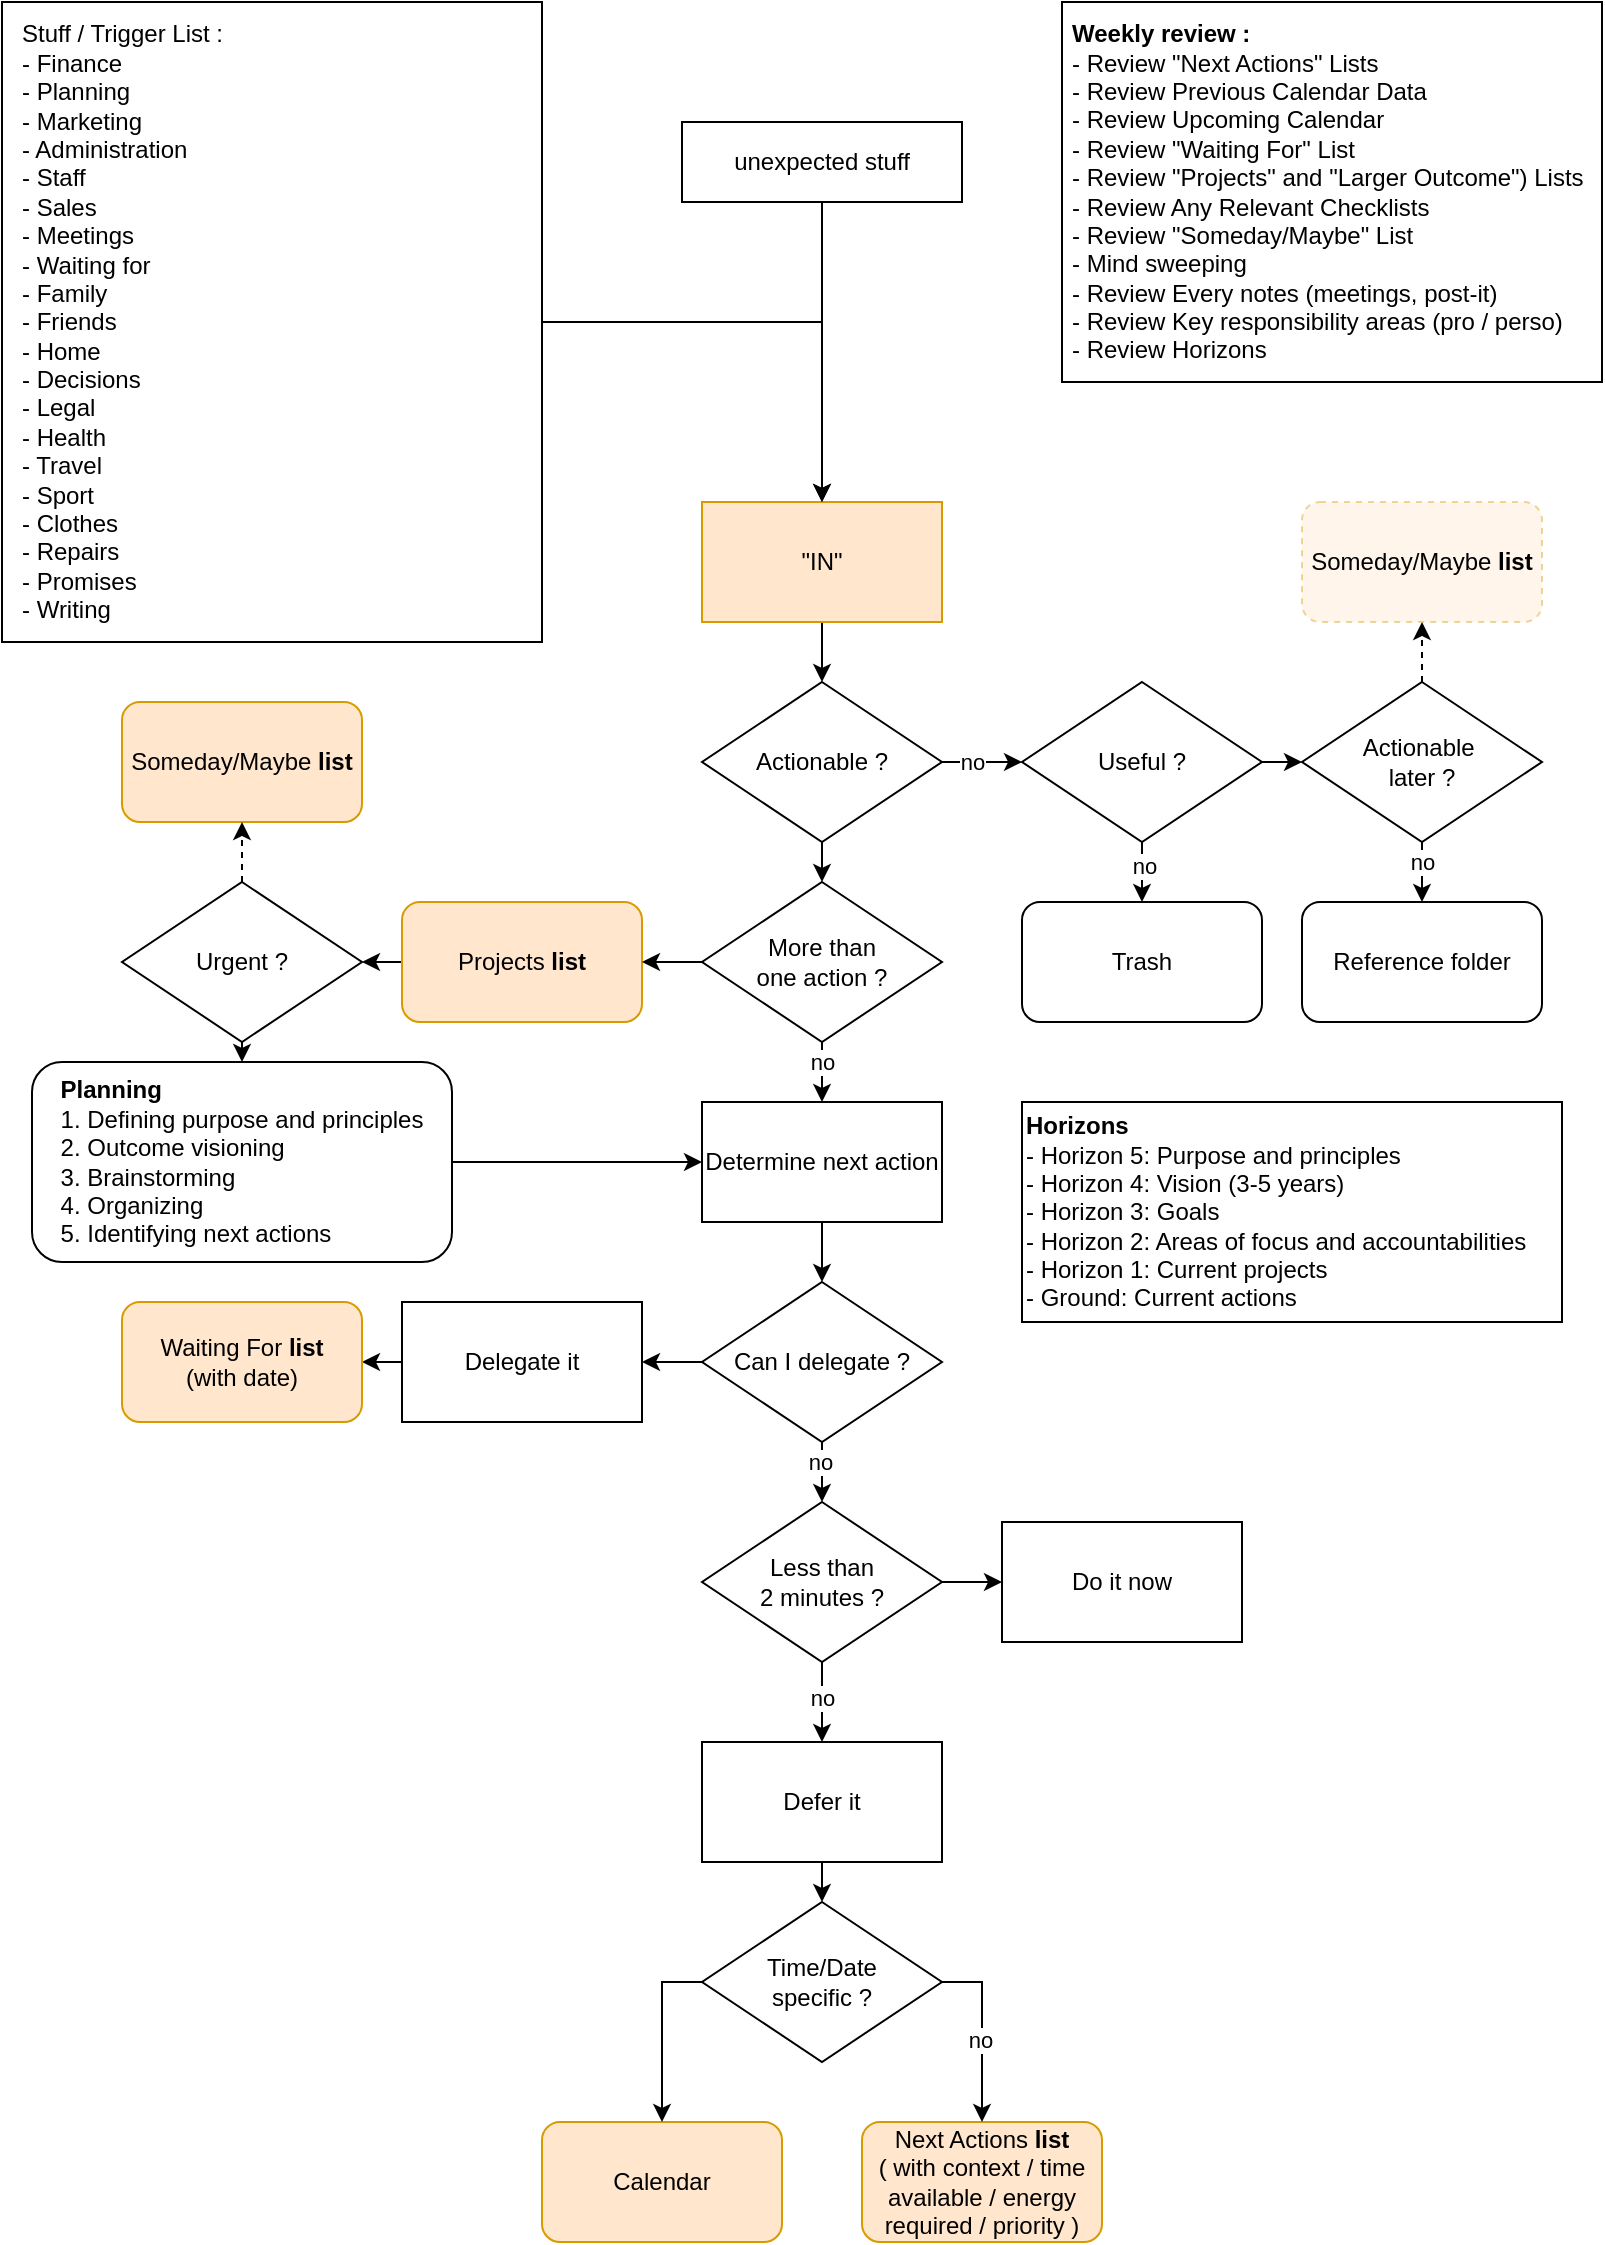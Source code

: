 <mxfile version="24.0.4" type="device">
  <diagram id="V_Y_md7WLkinnNLW4dsv" name="Page-1">
    <mxGraphModel dx="794" dy="525" grid="1" gridSize="10" guides="1" tooltips="1" connect="1" arrows="1" fold="1" page="1" pageScale="1" pageWidth="827" pageHeight="1169" math="0" shadow="0">
      <root>
        <mxCell id="0" />
        <mxCell id="1" parent="0" />
        <mxCell id="UzmtRjde1-FKZK47zOih-44" style="edgeStyle=orthogonalEdgeStyle;rounded=0;orthogonalLoop=1;jettySize=auto;html=1;exitX=0.5;exitY=1;exitDx=0;exitDy=0;entryX=0.5;entryY=0;entryDx=0;entryDy=0;" parent="1" source="UzmtRjde1-FKZK47zOih-1" target="UzmtRjde1-FKZK47zOih-17" edge="1">
          <mxGeometry relative="1" as="geometry" />
        </mxCell>
        <mxCell id="UzmtRjde1-FKZK47zOih-1" value="&quot;IN&quot;" style="rounded=0;whiteSpace=wrap;html=1;fillColor=#ffe6cc;strokeColor=#d79b00;" parent="1" vertex="1">
          <mxGeometry x="360" y="275" width="120" height="60" as="geometry" />
        </mxCell>
        <mxCell id="UzmtRjde1-FKZK47zOih-4" value="Trash" style="rounded=1;whiteSpace=wrap;html=1;" parent="1" vertex="1">
          <mxGeometry x="520" y="475" width="120" height="60" as="geometry" />
        </mxCell>
        <mxCell id="UzmtRjde1-FKZK47zOih-5" value="Someday/Maybe &lt;b&gt;list&lt;/b&gt;" style="rounded=1;whiteSpace=wrap;html=1;fillColor=#ffe6cc;strokeColor=#d79b00;" parent="1" vertex="1">
          <mxGeometry x="70" y="375" width="120" height="60" as="geometry" />
        </mxCell>
        <mxCell id="UzmtRjde1-FKZK47zOih-6" value="Reference folder" style="rounded=1;whiteSpace=wrap;html=1;" parent="1" vertex="1">
          <mxGeometry x="660" y="475" width="120" height="60" as="geometry" />
        </mxCell>
        <mxCell id="UzmtRjde1-FKZK47zOih-8" value="Do it now" style="rounded=0;whiteSpace=wrap;html=1;" parent="1" vertex="1">
          <mxGeometry x="510" y="785" width="120" height="60" as="geometry" />
        </mxCell>
        <mxCell id="UzmtRjde1-FKZK47zOih-64" style="edgeStyle=orthogonalEdgeStyle;rounded=0;orthogonalLoop=1;jettySize=auto;html=1;exitX=0;exitY=0.5;exitDx=0;exitDy=0;entryX=1;entryY=0.5;entryDx=0;entryDy=0;startArrow=none;startFill=0;" parent="1" source="UzmtRjde1-FKZK47zOih-9" target="UzmtRjde1-FKZK47zOih-14" edge="1">
          <mxGeometry relative="1" as="geometry" />
        </mxCell>
        <mxCell id="UzmtRjde1-FKZK47zOih-9" value="Delegate it" style="rounded=0;whiteSpace=wrap;html=1;" parent="1" vertex="1">
          <mxGeometry x="210" y="675" width="120" height="60" as="geometry" />
        </mxCell>
        <mxCell id="UzmtRjde1-FKZK47zOih-24" style="edgeStyle=orthogonalEdgeStyle;rounded=0;orthogonalLoop=1;jettySize=auto;html=1;exitX=0.5;exitY=1;exitDx=0;exitDy=0;entryX=0.5;entryY=0;entryDx=0;entryDy=0;" parent="1" source="UzmtRjde1-FKZK47zOih-10" target="UzmtRjde1-FKZK47zOih-20" edge="1">
          <mxGeometry relative="1" as="geometry" />
        </mxCell>
        <mxCell id="UzmtRjde1-FKZK47zOih-10" value="Defer it" style="rounded=0;whiteSpace=wrap;html=1;" parent="1" vertex="1">
          <mxGeometry x="360" y="895" width="120" height="60" as="geometry" />
        </mxCell>
        <mxCell id="UzmtRjde1-FKZK47zOih-39" style="edgeStyle=orthogonalEdgeStyle;rounded=0;orthogonalLoop=1;jettySize=auto;html=1;exitX=0.5;exitY=1;exitDx=0;exitDy=0;entryX=0.5;entryY=0;entryDx=0;entryDy=0;startArrow=none;startFill=0;" parent="1" source="UzmtRjde1-FKZK47zOih-50" target="UzmtRjde1-FKZK47zOih-15" edge="1">
          <mxGeometry relative="1" as="geometry" />
        </mxCell>
        <mxCell id="UzmtRjde1-FKZK47zOih-51" style="edgeStyle=orthogonalEdgeStyle;rounded=0;orthogonalLoop=1;jettySize=auto;html=1;exitX=0;exitY=0.5;exitDx=0;exitDy=0;entryX=1;entryY=0.5;entryDx=0;entryDy=0;startArrow=none;startFill=0;" parent="1" source="UzmtRjde1-FKZK47zOih-11" target="UzmtRjde1-FKZK47zOih-50" edge="1">
          <mxGeometry relative="1" as="geometry" />
        </mxCell>
        <mxCell id="UzmtRjde1-FKZK47zOih-11" value="Projects &lt;b&gt;list&lt;/b&gt;" style="rounded=1;whiteSpace=wrap;html=1;fillColor=#ffe6cc;strokeColor=#d79b00;" parent="1" vertex="1">
          <mxGeometry x="210" y="475" width="120" height="60" as="geometry" />
        </mxCell>
        <mxCell id="UzmtRjde1-FKZK47zOih-12" value="Next Actions &lt;b&gt;list&lt;/b&gt;&lt;br&gt;( with context / time available / energy required / priority )" style="rounded=1;whiteSpace=wrap;html=1;fillColor=#ffe6cc;strokeColor=#d79b00;" parent="1" vertex="1">
          <mxGeometry x="440" y="1085" width="120" height="60" as="geometry" />
        </mxCell>
        <mxCell id="UzmtRjde1-FKZK47zOih-13" value="Calendar" style="rounded=1;whiteSpace=wrap;html=1;fillColor=#ffe6cc;strokeColor=#d79b00;" parent="1" vertex="1">
          <mxGeometry x="280" y="1085" width="120" height="60" as="geometry" />
        </mxCell>
        <mxCell id="UzmtRjde1-FKZK47zOih-14" value="Waiting For &lt;b&gt;list&lt;/b&gt;&lt;br&gt;(with date)" style="rounded=1;whiteSpace=wrap;html=1;fillColor=#ffe6cc;strokeColor=#d79b00;" parent="1" vertex="1">
          <mxGeometry x="70" y="675" width="120" height="60" as="geometry" />
        </mxCell>
        <mxCell id="UzmtRjde1-FKZK47zOih-40" style="edgeStyle=orthogonalEdgeStyle;rounded=0;orthogonalLoop=1;jettySize=auto;html=1;exitX=1;exitY=0.5;exitDx=0;exitDy=0;entryX=0;entryY=0.5;entryDx=0;entryDy=0;" parent="1" source="UzmtRjde1-FKZK47zOih-15" target="UzmtRjde1-FKZK47zOih-37" edge="1">
          <mxGeometry relative="1" as="geometry" />
        </mxCell>
        <mxCell id="UzmtRjde1-FKZK47zOih-15" value="&lt;div style=&quot;text-align: left;&quot;&gt;&lt;b style=&quot;background-color: initial;&quot;&gt;Planning&lt;/b&gt;&lt;/div&gt;&lt;div style=&quot;text-align: left;&quot;&gt;1. Defining purpose and principles&lt;/div&gt;&lt;div style=&quot;text-align: left;&quot;&gt;2. Outcome visioning&lt;/div&gt;&lt;div style=&quot;text-align: left;&quot;&gt;3. Brainstorming&lt;/div&gt;&lt;div style=&quot;text-align: left;&quot;&gt;4. Organizing&lt;/div&gt;&lt;div style=&quot;text-align: left;&quot;&gt;5. Identifying next actions&lt;/div&gt;" style="rounded=1;whiteSpace=wrap;html=1;" parent="1" vertex="1">
          <mxGeometry x="25" y="555" width="210" height="100" as="geometry" />
        </mxCell>
        <mxCell id="UzmtRjde1-FKZK47zOih-35" style="edgeStyle=orthogonalEdgeStyle;rounded=0;orthogonalLoop=1;jettySize=auto;html=1;exitX=1;exitY=0.5;exitDx=0;exitDy=0;entryX=0;entryY=0.5;entryDx=0;entryDy=0;" parent="1" source="UzmtRjde1-FKZK47zOih-17" target="UzmtRjde1-FKZK47zOih-21" edge="1">
          <mxGeometry relative="1" as="geometry" />
        </mxCell>
        <mxCell id="UzmtRjde1-FKZK47zOih-45" value="no" style="edgeLabel;html=1;align=center;verticalAlign=middle;resizable=0;points=[];" parent="UzmtRjde1-FKZK47zOih-35" vertex="1" connectable="0">
          <mxGeometry x="-0.26" y="-2" relative="1" as="geometry">
            <mxPoint y="-2" as="offset" />
          </mxGeometry>
        </mxCell>
        <mxCell id="UzmtRjde1-FKZK47zOih-43" style="edgeStyle=orthogonalEdgeStyle;rounded=0;orthogonalLoop=1;jettySize=auto;html=1;exitX=0.5;exitY=1;exitDx=0;exitDy=0;entryX=0.5;entryY=0;entryDx=0;entryDy=0;" parent="1" source="UzmtRjde1-FKZK47zOih-17" target="UzmtRjde1-FKZK47zOih-18" edge="1">
          <mxGeometry relative="1" as="geometry" />
        </mxCell>
        <mxCell id="UzmtRjde1-FKZK47zOih-17" value="Actionable ?" style="rhombus;whiteSpace=wrap;html=1;" parent="1" vertex="1">
          <mxGeometry x="360" y="365" width="120" height="80" as="geometry" />
        </mxCell>
        <mxCell id="UzmtRjde1-FKZK47zOih-38" style="edgeStyle=orthogonalEdgeStyle;rounded=0;orthogonalLoop=1;jettySize=auto;html=1;exitX=0;exitY=0.5;exitDx=0;exitDy=0;entryX=1;entryY=0.5;entryDx=0;entryDy=0;" parent="1" source="UzmtRjde1-FKZK47zOih-18" target="UzmtRjde1-FKZK47zOih-11" edge="1">
          <mxGeometry relative="1" as="geometry" />
        </mxCell>
        <mxCell id="UzmtRjde1-FKZK47zOih-41" value="no" style="edgeStyle=orthogonalEdgeStyle;rounded=0;orthogonalLoop=1;jettySize=auto;html=1;exitX=0.5;exitY=1;exitDx=0;exitDy=0;entryX=0.5;entryY=0;entryDx=0;entryDy=0;" parent="1" source="UzmtRjde1-FKZK47zOih-18" target="UzmtRjde1-FKZK47zOih-37" edge="1">
          <mxGeometry x="-0.333" relative="1" as="geometry">
            <mxPoint as="offset" />
          </mxGeometry>
        </mxCell>
        <mxCell id="UzmtRjde1-FKZK47zOih-18" value="More than&lt;br&gt;one action ?" style="rhombus;whiteSpace=wrap;html=1;" parent="1" vertex="1">
          <mxGeometry x="360" y="465" width="120" height="80" as="geometry" />
        </mxCell>
        <mxCell id="UzmtRjde1-FKZK47zOih-66" style="edgeStyle=orthogonalEdgeStyle;rounded=0;orthogonalLoop=1;jettySize=auto;html=1;exitX=1;exitY=0.5;exitDx=0;exitDy=0;entryX=0;entryY=0.5;entryDx=0;entryDy=0;startArrow=none;startFill=0;" parent="1" source="UzmtRjde1-FKZK47zOih-19" target="UzmtRjde1-FKZK47zOih-8" edge="1">
          <mxGeometry relative="1" as="geometry" />
        </mxCell>
        <mxCell id="UzmtRjde1-FKZK47zOih-67" style="edgeStyle=orthogonalEdgeStyle;rounded=0;orthogonalLoop=1;jettySize=auto;html=1;exitX=0.5;exitY=1;exitDx=0;exitDy=0;entryX=0.5;entryY=0;entryDx=0;entryDy=0;startArrow=none;startFill=0;" parent="1" source="UzmtRjde1-FKZK47zOih-19" target="UzmtRjde1-FKZK47zOih-10" edge="1">
          <mxGeometry relative="1" as="geometry" />
        </mxCell>
        <mxCell id="UzmtRjde1-FKZK47zOih-75" value="no" style="edgeLabel;html=1;align=center;verticalAlign=middle;resizable=0;points=[];" parent="UzmtRjde1-FKZK47zOih-67" vertex="1" connectable="0">
          <mxGeometry x="-0.107" relative="1" as="geometry">
            <mxPoint as="offset" />
          </mxGeometry>
        </mxCell>
        <mxCell id="UzmtRjde1-FKZK47zOih-19" value="Less than&lt;br&gt;2 minutes ?" style="rhombus;whiteSpace=wrap;html=1;" parent="1" vertex="1">
          <mxGeometry x="360" y="775" width="120" height="80" as="geometry" />
        </mxCell>
        <mxCell id="UzmtRjde1-FKZK47zOih-61" style="edgeStyle=orthogonalEdgeStyle;rounded=0;orthogonalLoop=1;jettySize=auto;html=1;exitX=1;exitY=0.5;exitDx=0;exitDy=0;entryX=0.5;entryY=0;entryDx=0;entryDy=0;startArrow=none;startFill=0;" parent="1" source="UzmtRjde1-FKZK47zOih-20" target="UzmtRjde1-FKZK47zOih-12" edge="1">
          <mxGeometry relative="1" as="geometry" />
        </mxCell>
        <mxCell id="UzmtRjde1-FKZK47zOih-76" value="no" style="edgeLabel;html=1;align=center;verticalAlign=middle;resizable=0;points=[];" parent="UzmtRjde1-FKZK47zOih-61" vertex="1" connectable="0">
          <mxGeometry x="0.08" y="-1" relative="1" as="geometry">
            <mxPoint as="offset" />
          </mxGeometry>
        </mxCell>
        <mxCell id="UzmtRjde1-FKZK47zOih-62" style="edgeStyle=orthogonalEdgeStyle;rounded=0;orthogonalLoop=1;jettySize=auto;html=1;exitX=0;exitY=0.5;exitDx=0;exitDy=0;entryX=0.5;entryY=0;entryDx=0;entryDy=0;startArrow=none;startFill=0;" parent="1" source="UzmtRjde1-FKZK47zOih-20" target="UzmtRjde1-FKZK47zOih-13" edge="1">
          <mxGeometry relative="1" as="geometry" />
        </mxCell>
        <mxCell id="UzmtRjde1-FKZK47zOih-20" value="Time/Date&lt;br&gt;specific ?" style="rhombus;whiteSpace=wrap;html=1;" parent="1" vertex="1">
          <mxGeometry x="360" y="975" width="120" height="80" as="geometry" />
        </mxCell>
        <mxCell id="UzmtRjde1-FKZK47zOih-31" style="edgeStyle=orthogonalEdgeStyle;rounded=0;orthogonalLoop=1;jettySize=auto;html=1;exitX=0.5;exitY=1;exitDx=0;exitDy=0;entryX=0.5;entryY=0;entryDx=0;entryDy=0;" parent="1" source="UzmtRjde1-FKZK47zOih-21" target="UzmtRjde1-FKZK47zOih-4" edge="1">
          <mxGeometry relative="1" as="geometry" />
        </mxCell>
        <mxCell id="UzmtRjde1-FKZK47zOih-46" value="no" style="edgeLabel;html=1;align=center;verticalAlign=middle;resizable=0;points=[];" parent="UzmtRjde1-FKZK47zOih-31" vertex="1" connectable="0">
          <mxGeometry x="-0.187" y="1" relative="1" as="geometry">
            <mxPoint as="offset" />
          </mxGeometry>
        </mxCell>
        <mxCell id="UzmtRjde1-FKZK47zOih-36" style="edgeStyle=orthogonalEdgeStyle;rounded=0;orthogonalLoop=1;jettySize=auto;html=1;exitX=1;exitY=0.5;exitDx=0;exitDy=0;entryX=0;entryY=0.5;entryDx=0;entryDy=0;" parent="1" source="UzmtRjde1-FKZK47zOih-21" target="UzmtRjde1-FKZK47zOih-22" edge="1">
          <mxGeometry relative="1" as="geometry" />
        </mxCell>
        <mxCell id="UzmtRjde1-FKZK47zOih-21" value="Useful ?" style="rhombus;whiteSpace=wrap;html=1;" parent="1" vertex="1">
          <mxGeometry x="520" y="365" width="120" height="80" as="geometry" />
        </mxCell>
        <mxCell id="UzmtRjde1-FKZK47zOih-32" style="edgeStyle=orthogonalEdgeStyle;rounded=0;orthogonalLoop=1;jettySize=auto;html=1;exitX=0.5;exitY=1;exitDx=0;exitDy=0;entryX=0.5;entryY=0;entryDx=0;entryDy=0;" parent="1" source="UzmtRjde1-FKZK47zOih-22" target="UzmtRjde1-FKZK47zOih-6" edge="1">
          <mxGeometry relative="1" as="geometry" />
        </mxCell>
        <mxCell id="UzmtRjde1-FKZK47zOih-47" value="no" style="edgeLabel;html=1;align=center;verticalAlign=middle;resizable=0;points=[];" parent="UzmtRjde1-FKZK47zOih-32" vertex="1" connectable="0">
          <mxGeometry x="-0.378" relative="1" as="geometry">
            <mxPoint as="offset" />
          </mxGeometry>
        </mxCell>
        <mxCell id="UzmtRjde1-FKZK47zOih-54" style="edgeStyle=orthogonalEdgeStyle;rounded=0;orthogonalLoop=1;jettySize=auto;html=1;exitX=0.5;exitY=0;exitDx=0;exitDy=0;entryX=0.5;entryY=1;entryDx=0;entryDy=0;dashed=1;startArrow=none;startFill=0;" parent="1" source="UzmtRjde1-FKZK47zOih-22" target="UzmtRjde1-FKZK47zOih-53" edge="1">
          <mxGeometry relative="1" as="geometry" />
        </mxCell>
        <mxCell id="UzmtRjde1-FKZK47zOih-22" value="Actionable&amp;nbsp;&lt;br&gt;later ?" style="rhombus;whiteSpace=wrap;html=1;" parent="1" vertex="1">
          <mxGeometry x="660" y="365" width="120" height="80" as="geometry" />
        </mxCell>
        <mxCell id="UzmtRjde1-FKZK47zOih-56" style="edgeStyle=orthogonalEdgeStyle;rounded=0;orthogonalLoop=1;jettySize=auto;html=1;exitX=0.5;exitY=1;exitDx=0;exitDy=0;entryX=0.5;entryY=0;entryDx=0;entryDy=0;startArrow=none;startFill=0;" parent="1" source="UzmtRjde1-FKZK47zOih-37" target="UzmtRjde1-FKZK47zOih-55" edge="1">
          <mxGeometry relative="1" as="geometry" />
        </mxCell>
        <mxCell id="UzmtRjde1-FKZK47zOih-37" value="Determine next action" style="rounded=0;whiteSpace=wrap;html=1;" parent="1" vertex="1">
          <mxGeometry x="360" y="575" width="120" height="60" as="geometry" />
        </mxCell>
        <mxCell id="UzmtRjde1-FKZK47zOih-52" style="edgeStyle=orthogonalEdgeStyle;rounded=0;orthogonalLoop=1;jettySize=auto;html=1;exitX=0.5;exitY=0;exitDx=0;exitDy=0;entryX=0.5;entryY=1;entryDx=0;entryDy=0;startArrow=none;startFill=0;dashed=1;" parent="1" source="UzmtRjde1-FKZK47zOih-50" target="UzmtRjde1-FKZK47zOih-5" edge="1">
          <mxGeometry relative="1" as="geometry" />
        </mxCell>
        <mxCell id="UzmtRjde1-FKZK47zOih-50" value="Urgent ?" style="rhombus;whiteSpace=wrap;html=1;" parent="1" vertex="1">
          <mxGeometry x="70" y="465" width="120" height="80" as="geometry" />
        </mxCell>
        <mxCell id="UzmtRjde1-FKZK47zOih-53" value="Someday/Maybe &lt;b&gt;list&lt;/b&gt;" style="rounded=1;whiteSpace=wrap;html=1;dashed=1;fillColor=#ffe6cc;strokeColor=#d79b00;opacity=40;fillStyle=auto;gradientColor=none;" parent="1" vertex="1">
          <mxGeometry x="660" y="275" width="120" height="60" as="geometry" />
        </mxCell>
        <mxCell id="UzmtRjde1-FKZK47zOih-63" style="edgeStyle=orthogonalEdgeStyle;rounded=0;orthogonalLoop=1;jettySize=auto;html=1;exitX=0;exitY=0.5;exitDx=0;exitDy=0;entryX=1;entryY=0.5;entryDx=0;entryDy=0;startArrow=none;startFill=0;" parent="1" source="UzmtRjde1-FKZK47zOih-55" target="UzmtRjde1-FKZK47zOih-9" edge="1">
          <mxGeometry relative="1" as="geometry" />
        </mxCell>
        <mxCell id="UzmtRjde1-FKZK47zOih-65" style="edgeStyle=orthogonalEdgeStyle;rounded=0;orthogonalLoop=1;jettySize=auto;html=1;exitX=0.5;exitY=1;exitDx=0;exitDy=0;entryX=0.5;entryY=0;entryDx=0;entryDy=0;startArrow=none;startFill=0;" parent="1" source="UzmtRjde1-FKZK47zOih-55" target="UzmtRjde1-FKZK47zOih-19" edge="1">
          <mxGeometry relative="1" as="geometry" />
        </mxCell>
        <mxCell id="UzmtRjde1-FKZK47zOih-74" value="no" style="edgeLabel;html=1;align=center;verticalAlign=middle;resizable=0;points=[];" parent="UzmtRjde1-FKZK47zOih-65" vertex="1" connectable="0">
          <mxGeometry x="-0.317" y="-1" relative="1" as="geometry">
            <mxPoint as="offset" />
          </mxGeometry>
        </mxCell>
        <mxCell id="UzmtRjde1-FKZK47zOih-55" value="Can I delegate ?" style="rhombus;whiteSpace=wrap;html=1;" parent="1" vertex="1">
          <mxGeometry x="360" y="665" width="120" height="80" as="geometry" />
        </mxCell>
        <mxCell id="UzmtRjde1-FKZK47zOih-68" value="&lt;b&gt;Weekly review :&lt;/b&gt;&lt;br&gt;&lt;div&gt;- Review &quot;Next Actions&quot; Lists&lt;/div&gt;&lt;div&gt;- Review Previous Calendar Data&lt;/div&gt;&lt;div&gt;- Review Upcoming Calendar&lt;/div&gt;&lt;div&gt;- Review &quot;Waiting For&quot; List&lt;/div&gt;&lt;div&gt;- Review &quot;Projects&quot; and &quot;Larger Outcome&quot;) Lists&lt;/div&gt;&lt;div&gt;- Review Any Relevant Checklists&lt;/div&gt;&lt;div&gt;- Review &quot;Someday/Maybe&quot; List&lt;/div&gt;&lt;div&gt;- Mind sweeping&lt;/div&gt;&lt;div&gt;- Review Every notes (meetings, post-it)&lt;/div&gt;&lt;div&gt;&lt;span style=&quot;background-color: initial;&quot;&gt;- Review Key responsibility areas (pro / perso)&lt;/span&gt;&lt;br&gt;&lt;/div&gt;&lt;div&gt;- Review Horizons&lt;/div&gt;" style="rounded=0;whiteSpace=wrap;html=1;align=left;spacing=5;" parent="1" vertex="1">
          <mxGeometry x="540" y="25" width="270" height="190" as="geometry" />
        </mxCell>
        <mxCell id="UzmtRjde1-FKZK47zOih-69" value="&lt;div style=&quot;&quot;&gt;&lt;b style=&quot;background-color: initial;&quot;&gt;Horizons&lt;/b&gt;&lt;/div&gt;&lt;div&gt;- Horizon 5: Purpose and principles&lt;/div&gt;&lt;div&gt;- Horizon 4: Vision (3-5 years)&lt;/div&gt;&lt;div&gt;- Horizon 3: Goals&lt;/div&gt;&lt;div&gt;- Horizon 2: Areas of focus and accountabilities&lt;/div&gt;&lt;div&gt;- Horizon 1: Current projects&lt;/div&gt;&lt;div&gt;- Ground: Current actions&lt;/div&gt;" style="rounded=0;whiteSpace=wrap;html=1;align=left;" parent="1" vertex="1">
          <mxGeometry x="520" y="575" width="270" height="110" as="geometry" />
        </mxCell>
        <mxCell id="UzmtRjde1-FKZK47zOih-71" style="edgeStyle=orthogonalEdgeStyle;rounded=0;orthogonalLoop=1;jettySize=auto;html=1;exitX=1;exitY=0.5;exitDx=0;exitDy=0;entryX=0.5;entryY=0;entryDx=0;entryDy=0;startArrow=none;startFill=0;" parent="1" source="UzmtRjde1-FKZK47zOih-70" target="UzmtRjde1-FKZK47zOih-1" edge="1">
          <mxGeometry relative="1" as="geometry" />
        </mxCell>
        <mxCell id="UzmtRjde1-FKZK47zOih-70" value="Stuff / Trigger List :&#xa;- Finance&#xa;- Planning&#xa;- Marketing&#xa;- Administration&#xa;- Staff&#xa;- Sales&#xa;- Meetings&#xa;- Waiting for&#xa;- Family&#xa;- Friends&#xa;- Home&#xa;- Decisions&#xa;- Legal&#xa;- Health&#xa;- Travel&#xa;- Sport&#xa;- Clothes&#xa;- Repairs&#xa;- Promises&#xa;- Writing" style="rounded=0;whiteSpace=wrap;align=left;spacing=10;" parent="1" vertex="1">
          <mxGeometry x="10" y="25" width="270" height="320" as="geometry" />
        </mxCell>
        <mxCell id="UzmtRjde1-FKZK47zOih-73" style="edgeStyle=orthogonalEdgeStyle;rounded=0;orthogonalLoop=1;jettySize=auto;html=1;exitX=0.5;exitY=1;exitDx=0;exitDy=0;entryX=0.5;entryY=0;entryDx=0;entryDy=0;startArrow=none;startFill=0;" parent="1" source="UzmtRjde1-FKZK47zOih-72" target="UzmtRjde1-FKZK47zOih-1" edge="1">
          <mxGeometry relative="1" as="geometry" />
        </mxCell>
        <mxCell id="UzmtRjde1-FKZK47zOih-72" value="unexpected stuff" style="rounded=0;whiteSpace=wrap;html=1;align=center;" parent="1" vertex="1">
          <mxGeometry x="350" y="85" width="140" height="40" as="geometry" />
        </mxCell>
      </root>
    </mxGraphModel>
  </diagram>
</mxfile>
